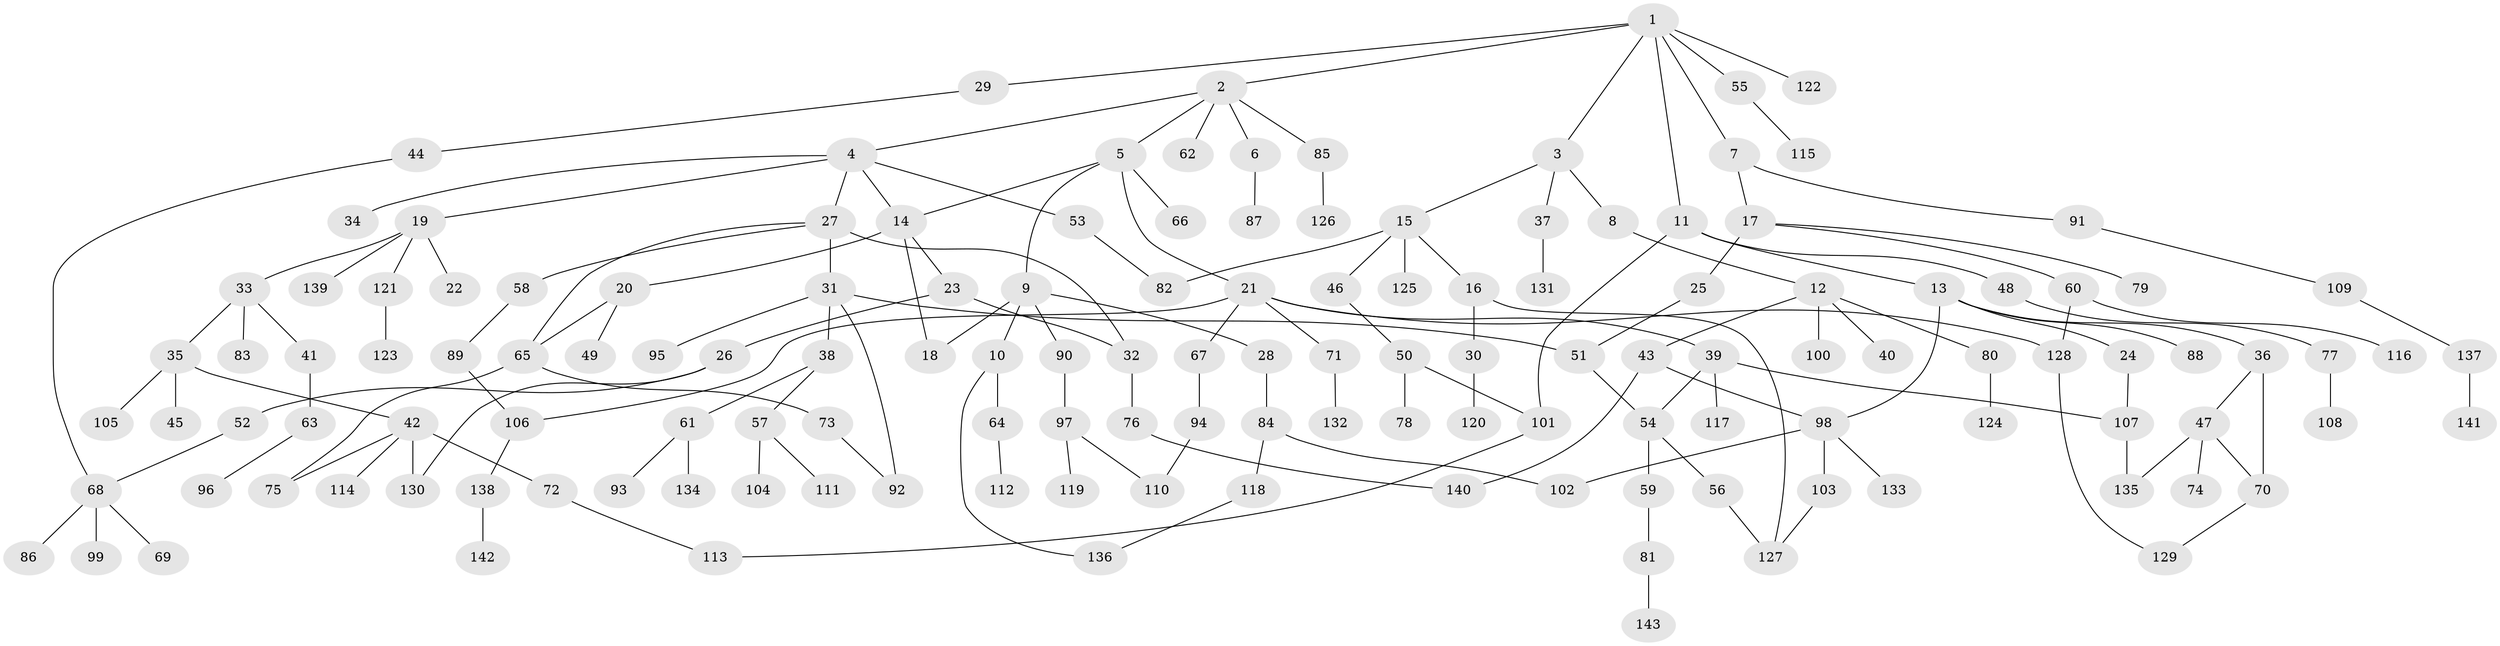 // Generated by graph-tools (version 1.1) at 2025/49/03/09/25 03:49:16]
// undirected, 143 vertices, 168 edges
graph export_dot {
graph [start="1"]
  node [color=gray90,style=filled];
  1;
  2;
  3;
  4;
  5;
  6;
  7;
  8;
  9;
  10;
  11;
  12;
  13;
  14;
  15;
  16;
  17;
  18;
  19;
  20;
  21;
  22;
  23;
  24;
  25;
  26;
  27;
  28;
  29;
  30;
  31;
  32;
  33;
  34;
  35;
  36;
  37;
  38;
  39;
  40;
  41;
  42;
  43;
  44;
  45;
  46;
  47;
  48;
  49;
  50;
  51;
  52;
  53;
  54;
  55;
  56;
  57;
  58;
  59;
  60;
  61;
  62;
  63;
  64;
  65;
  66;
  67;
  68;
  69;
  70;
  71;
  72;
  73;
  74;
  75;
  76;
  77;
  78;
  79;
  80;
  81;
  82;
  83;
  84;
  85;
  86;
  87;
  88;
  89;
  90;
  91;
  92;
  93;
  94;
  95;
  96;
  97;
  98;
  99;
  100;
  101;
  102;
  103;
  104;
  105;
  106;
  107;
  108;
  109;
  110;
  111;
  112;
  113;
  114;
  115;
  116;
  117;
  118;
  119;
  120;
  121;
  122;
  123;
  124;
  125;
  126;
  127;
  128;
  129;
  130;
  131;
  132;
  133;
  134;
  135;
  136;
  137;
  138;
  139;
  140;
  141;
  142;
  143;
  1 -- 2;
  1 -- 3;
  1 -- 7;
  1 -- 11;
  1 -- 29;
  1 -- 55;
  1 -- 122;
  2 -- 4;
  2 -- 5;
  2 -- 6;
  2 -- 62;
  2 -- 85;
  3 -- 8;
  3 -- 15;
  3 -- 37;
  4 -- 14;
  4 -- 19;
  4 -- 27;
  4 -- 34;
  4 -- 53;
  5 -- 9;
  5 -- 21;
  5 -- 66;
  5 -- 14;
  6 -- 87;
  7 -- 17;
  7 -- 91;
  8 -- 12;
  9 -- 10;
  9 -- 18;
  9 -- 28;
  9 -- 90;
  10 -- 64;
  10 -- 136;
  11 -- 13;
  11 -- 48;
  11 -- 101;
  12 -- 40;
  12 -- 43;
  12 -- 80;
  12 -- 100;
  13 -- 24;
  13 -- 36;
  13 -- 88;
  13 -- 98;
  14 -- 20;
  14 -- 23;
  14 -- 18;
  15 -- 16;
  15 -- 46;
  15 -- 125;
  15 -- 82;
  16 -- 30;
  16 -- 127;
  17 -- 25;
  17 -- 60;
  17 -- 79;
  19 -- 22;
  19 -- 33;
  19 -- 121;
  19 -- 139;
  20 -- 49;
  20 -- 65;
  21 -- 39;
  21 -- 67;
  21 -- 71;
  21 -- 106;
  21 -- 128;
  23 -- 26;
  23 -- 32;
  24 -- 107;
  25 -- 51;
  26 -- 52;
  26 -- 130;
  27 -- 31;
  27 -- 58;
  27 -- 65;
  27 -- 32;
  28 -- 84;
  29 -- 44;
  30 -- 120;
  31 -- 38;
  31 -- 51;
  31 -- 95;
  31 -- 92;
  32 -- 76;
  33 -- 35;
  33 -- 41;
  33 -- 83;
  35 -- 42;
  35 -- 45;
  35 -- 105;
  36 -- 47;
  36 -- 70;
  37 -- 131;
  38 -- 57;
  38 -- 61;
  39 -- 54;
  39 -- 117;
  39 -- 107;
  41 -- 63;
  42 -- 72;
  42 -- 75;
  42 -- 114;
  42 -- 130;
  43 -- 98;
  43 -- 140;
  44 -- 68;
  46 -- 50;
  47 -- 70;
  47 -- 74;
  47 -- 135;
  48 -- 77;
  50 -- 78;
  50 -- 101;
  51 -- 54;
  52 -- 68;
  53 -- 82;
  54 -- 56;
  54 -- 59;
  55 -- 115;
  56 -- 127;
  57 -- 104;
  57 -- 111;
  58 -- 89;
  59 -- 81;
  60 -- 116;
  60 -- 128;
  61 -- 93;
  61 -- 134;
  63 -- 96;
  64 -- 112;
  65 -- 73;
  65 -- 75;
  67 -- 94;
  68 -- 69;
  68 -- 86;
  68 -- 99;
  70 -- 129;
  71 -- 132;
  72 -- 113;
  73 -- 92;
  76 -- 140;
  77 -- 108;
  80 -- 124;
  81 -- 143;
  84 -- 102;
  84 -- 118;
  85 -- 126;
  89 -- 106;
  90 -- 97;
  91 -- 109;
  94 -- 110;
  97 -- 119;
  97 -- 110;
  98 -- 103;
  98 -- 133;
  98 -- 102;
  101 -- 113;
  103 -- 127;
  106 -- 138;
  107 -- 135;
  109 -- 137;
  118 -- 136;
  121 -- 123;
  128 -- 129;
  137 -- 141;
  138 -- 142;
}
